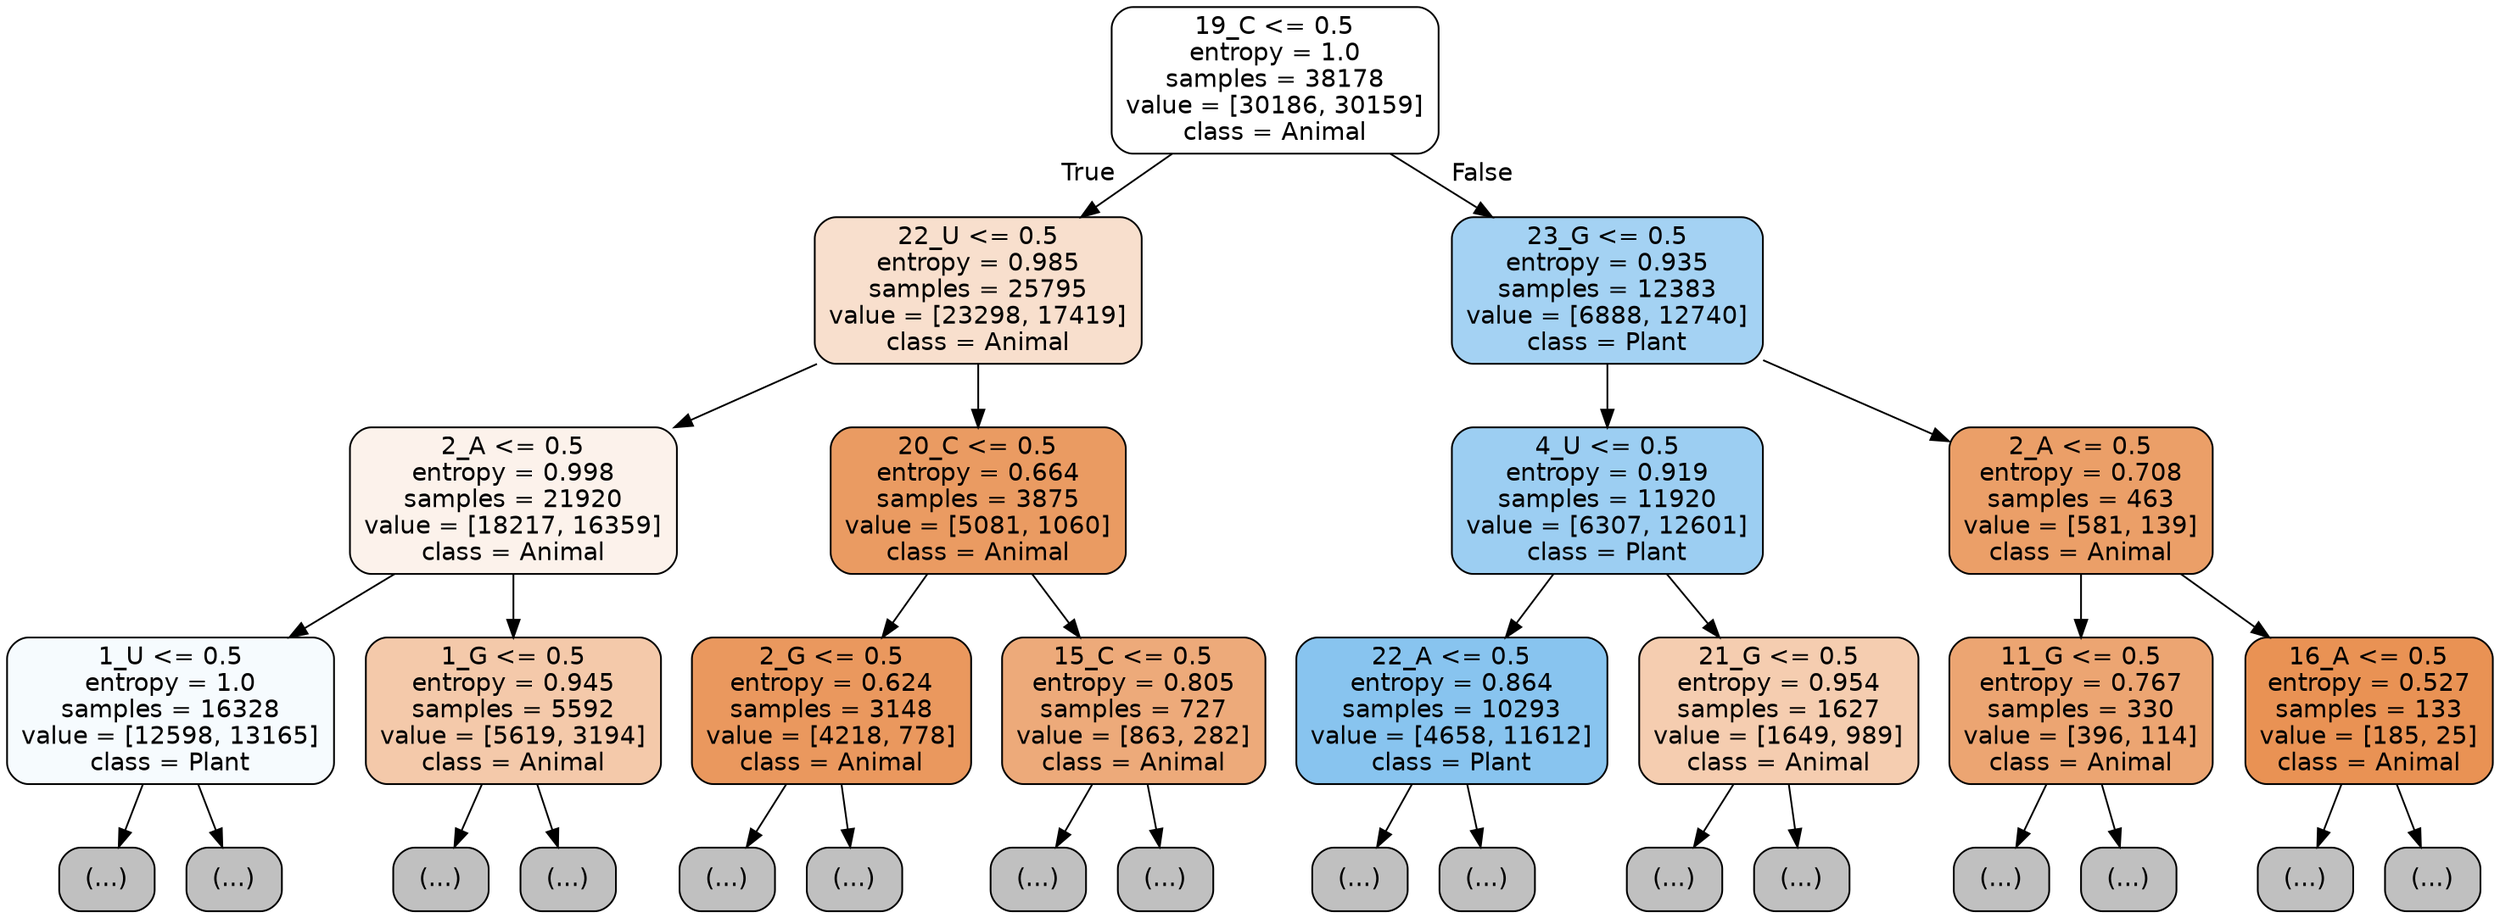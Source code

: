 digraph Tree {
node [shape=box, style="filled, rounded", color="black", fontname="helvetica"] ;
edge [fontname="helvetica"] ;
0 [label="19_C <= 0.5\nentropy = 1.0\nsamples = 38178\nvalue = [30186, 30159]\nclass = Animal", fillcolor="#ffffff"] ;
1 [label="22_U <= 0.5\nentropy = 0.985\nsamples = 25795\nvalue = [23298, 17419]\nclass = Animal", fillcolor="#f8dfcd"] ;
0 -> 1 [labeldistance=2.5, labelangle=45, headlabel="True"] ;
2 [label="2_A <= 0.5\nentropy = 0.998\nsamples = 21920\nvalue = [18217, 16359]\nclass = Animal", fillcolor="#fcf2eb"] ;
1 -> 2 ;
3 [label="1_U <= 0.5\nentropy = 1.0\nsamples = 16328\nvalue = [12598, 13165]\nclass = Plant", fillcolor="#f6fbfe"] ;
2 -> 3 ;
4 [label="(...)", fillcolor="#C0C0C0"] ;
3 -> 4 ;
4565 [label="(...)", fillcolor="#C0C0C0"] ;
3 -> 4565 ;
8512 [label="1_G <= 0.5\nentropy = 0.945\nsamples = 5592\nvalue = [5619, 3194]\nclass = Animal", fillcolor="#f4c9aa"] ;
2 -> 8512 ;
8513 [label="(...)", fillcolor="#C0C0C0"] ;
8512 -> 8513 ;
10798 [label="(...)", fillcolor="#C0C0C0"] ;
8512 -> 10798 ;
11243 [label="20_C <= 0.5\nentropy = 0.664\nsamples = 3875\nvalue = [5081, 1060]\nclass = Animal", fillcolor="#ea9b62"] ;
1 -> 11243 ;
11244 [label="2_G <= 0.5\nentropy = 0.624\nsamples = 3148\nvalue = [4218, 778]\nclass = Animal", fillcolor="#ea985e"] ;
11243 -> 11244 ;
11245 [label="(...)", fillcolor="#C0C0C0"] ;
11244 -> 11245 ;
11968 [label="(...)", fillcolor="#C0C0C0"] ;
11244 -> 11968 ;
12241 [label="15_C <= 0.5\nentropy = 0.805\nsamples = 727\nvalue = [863, 282]\nclass = Animal", fillcolor="#edaa7a"] ;
11243 -> 12241 ;
12242 [label="(...)", fillcolor="#C0C0C0"] ;
12241 -> 12242 ;
12547 [label="(...)", fillcolor="#C0C0C0"] ;
12241 -> 12547 ;
12632 [label="23_G <= 0.5\nentropy = 0.935\nsamples = 12383\nvalue = [6888, 12740]\nclass = Plant", fillcolor="#a4d2f3"] ;
0 -> 12632 [labeldistance=2.5, labelangle=-45, headlabel="False"] ;
12633 [label="4_U <= 0.5\nentropy = 0.919\nsamples = 11920\nvalue = [6307, 12601]\nclass = Plant", fillcolor="#9ccef2"] ;
12632 -> 12633 ;
12634 [label="22_A <= 0.5\nentropy = 0.864\nsamples = 10293\nvalue = [4658, 11612]\nclass = Plant", fillcolor="#88c4ef"] ;
12633 -> 12634 ;
12635 [label="(...)", fillcolor="#C0C0C0"] ;
12634 -> 12635 ;
15352 [label="(...)", fillcolor="#C0C0C0"] ;
12634 -> 15352 ;
15749 [label="21_G <= 0.5\nentropy = 0.954\nsamples = 1627\nvalue = [1649, 989]\nclass = Animal", fillcolor="#f5cdb0"] ;
12633 -> 15749 ;
15750 [label="(...)", fillcolor="#C0C0C0"] ;
15749 -> 15750 ;
16413 [label="(...)", fillcolor="#C0C0C0"] ;
15749 -> 16413 ;
16604 [label="2_A <= 0.5\nentropy = 0.708\nsamples = 463\nvalue = [581, 139]\nclass = Animal", fillcolor="#eb9f68"] ;
12632 -> 16604 ;
16605 [label="11_G <= 0.5\nentropy = 0.767\nsamples = 330\nvalue = [396, 114]\nclass = Animal", fillcolor="#eca572"] ;
16604 -> 16605 ;
16606 [label="(...)", fillcolor="#C0C0C0"] ;
16605 -> 16606 ;
16705 [label="(...)", fillcolor="#C0C0C0"] ;
16605 -> 16705 ;
16738 [label="16_A <= 0.5\nentropy = 0.527\nsamples = 133\nvalue = [185, 25]\nclass = Animal", fillcolor="#e99254"] ;
16604 -> 16738 ;
16739 [label="(...)", fillcolor="#C0C0C0"] ;
16738 -> 16739 ;
16764 [label="(...)", fillcolor="#C0C0C0"] ;
16738 -> 16764 ;
}